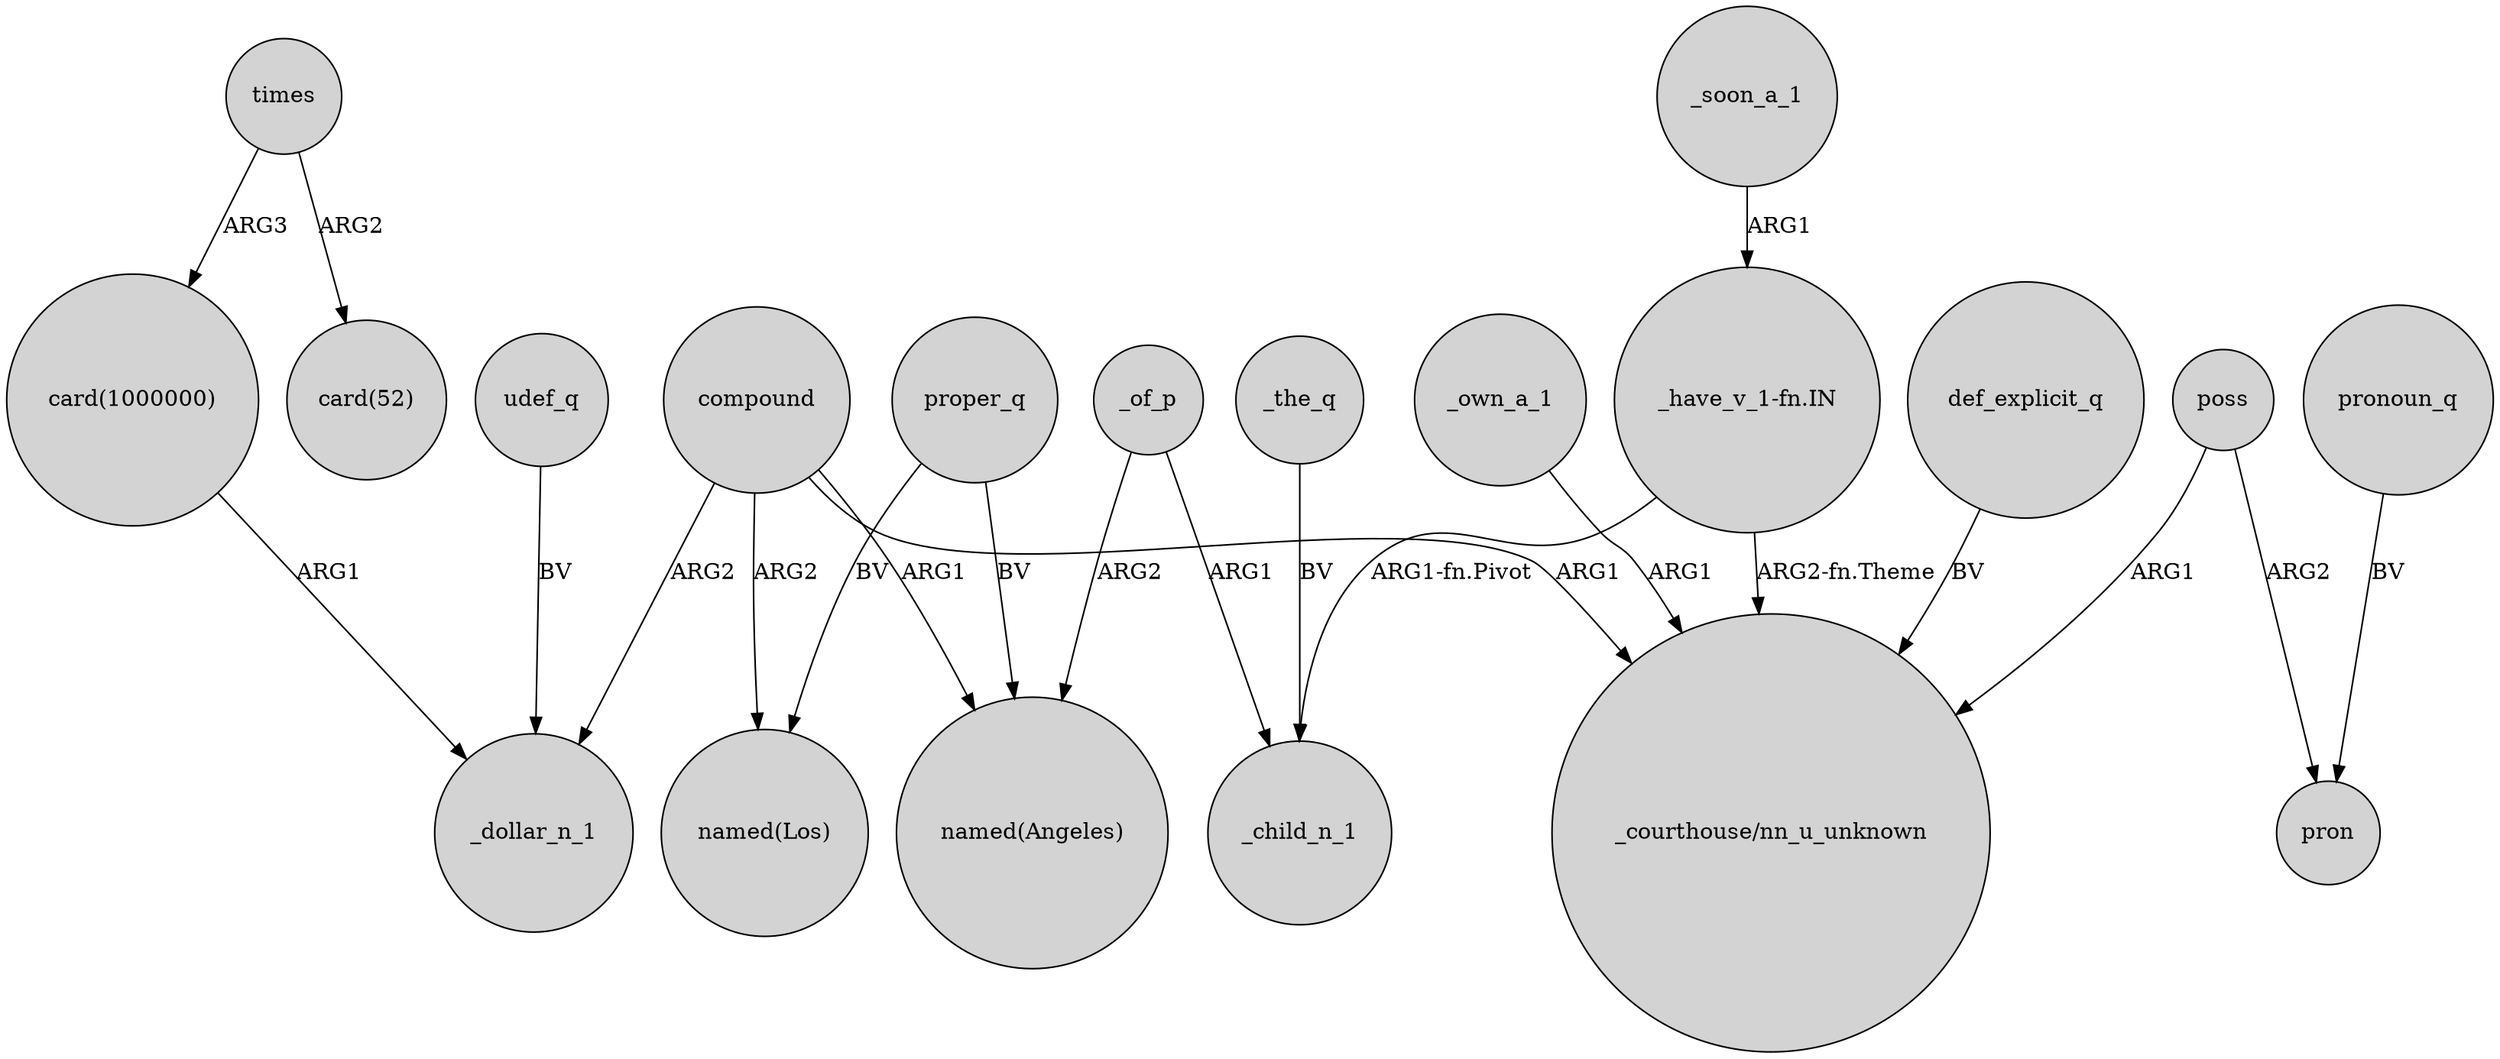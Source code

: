 digraph {
	node [shape=circle style=filled]
	"card(1000000)" -> _dollar_n_1 [label=ARG1]
	poss -> pron [label=ARG2]
	_of_p -> "named(Angeles)" [label=ARG2]
	compound -> "named(Los)" [label=ARG2]
	proper_q -> "named(Los)" [label=BV]
	def_explicit_q -> "_courthouse/nn_u_unknown" [label=BV]
	compound -> "named(Angeles)" [label=ARG1]
	_the_q -> _child_n_1 [label=BV]
	pronoun_q -> pron [label=BV]
	poss -> "_courthouse/nn_u_unknown" [label=ARG1]
	times -> "card(1000000)" [label=ARG3]
	"_have_v_1-fn.IN" -> _child_n_1 [label="ARG1-fn.Pivot"]
	_of_p -> _child_n_1 [label=ARG1]
	"_have_v_1-fn.IN" -> "_courthouse/nn_u_unknown" [label="ARG2-fn.Theme"]
	times -> "card(52)" [label=ARG2]
	proper_q -> "named(Angeles)" [label=BV]
	compound -> "_courthouse/nn_u_unknown" [label=ARG1]
	_own_a_1 -> "_courthouse/nn_u_unknown" [label=ARG1]
	compound -> _dollar_n_1 [label=ARG2]
	_soon_a_1 -> "_have_v_1-fn.IN" [label=ARG1]
	udef_q -> _dollar_n_1 [label=BV]
}
